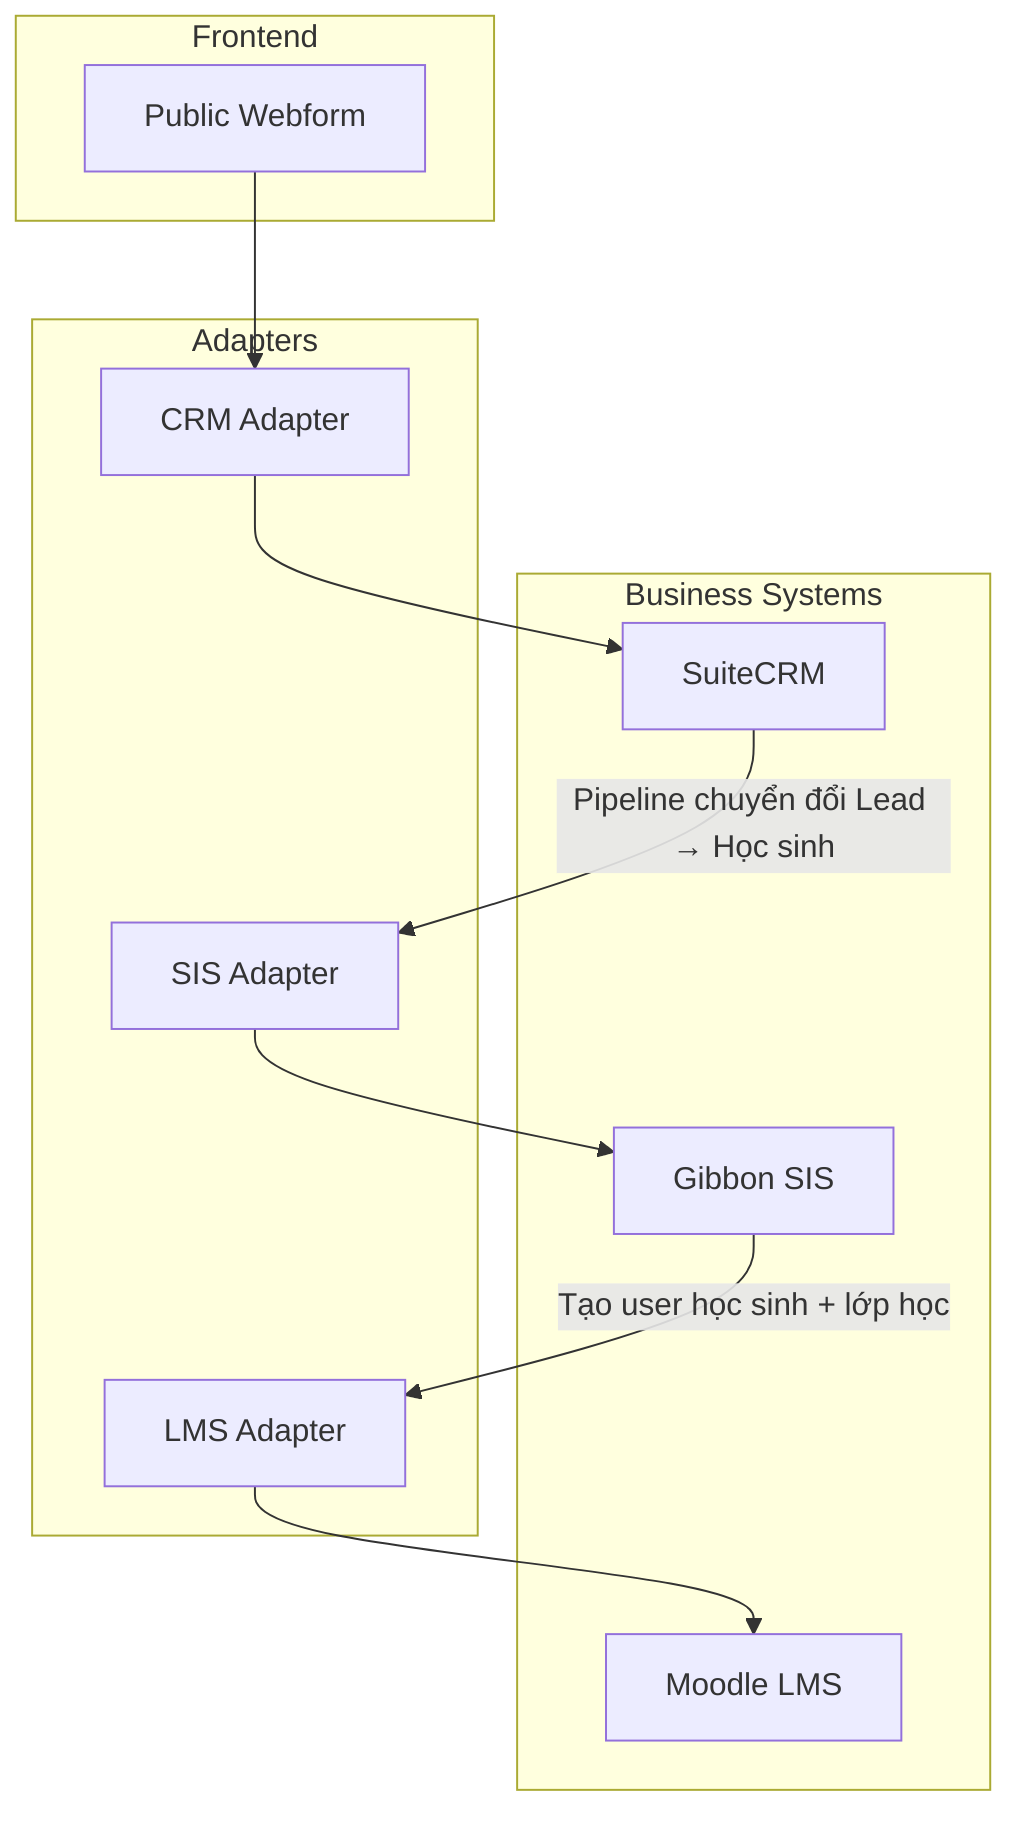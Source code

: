 flowchart TD
  A[Public Webform] --> B[CRM Adapter]
  B --> C[SuiteCRM]

  C -->|Pipeline chuyển đổi Lead → Học sinh| D[SIS Adapter]
  D --> E[Gibbon SIS]

  E -->|Tạo user học sinh + lớp học| F[LMS Adapter]
  F --> G[Moodle LMS]

  subgraph Frontend
    A
  end

  subgraph Business Systems
    C
    E
    G
  end

  subgraph Adapters
    B
    D
    F
  end